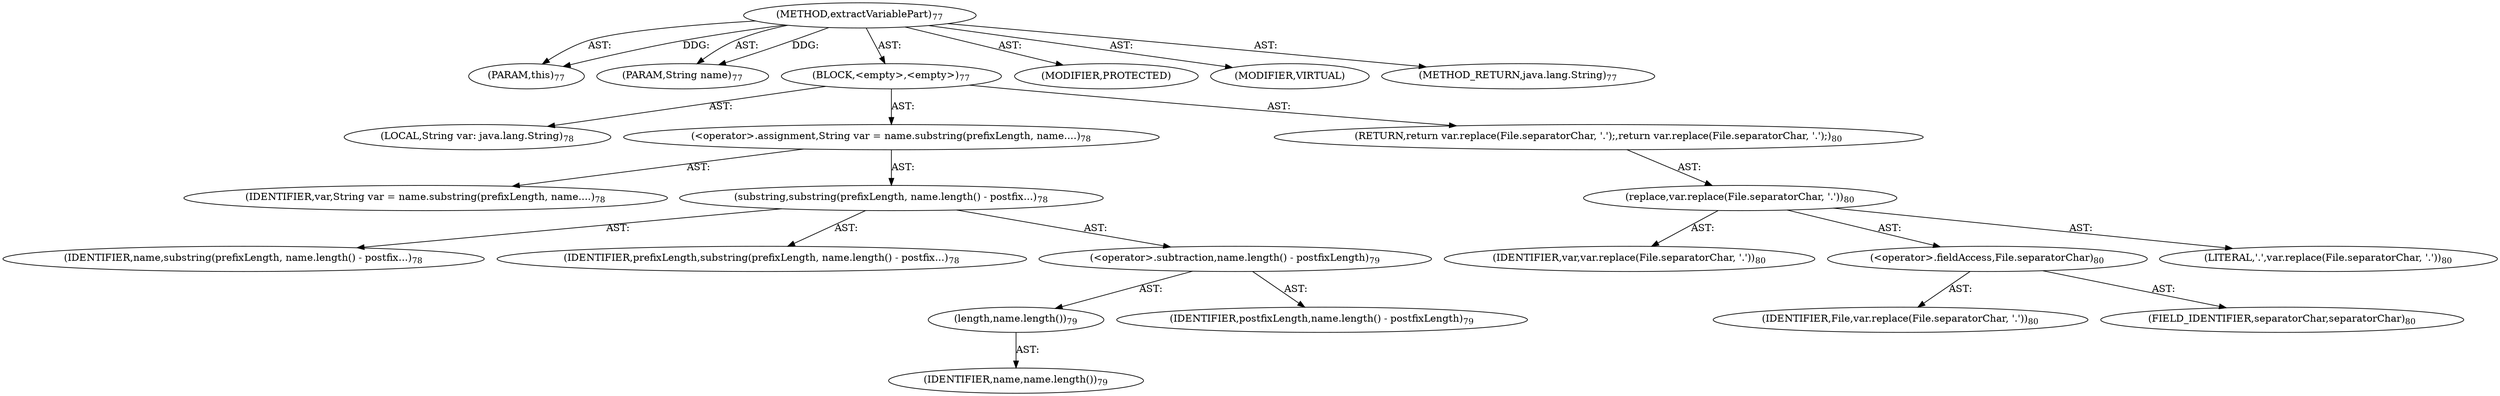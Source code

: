 digraph "extractVariablePart" {  
"111669149696" [label = <(METHOD,extractVariablePart)<SUB>77</SUB>> ]
"115964116992" [label = <(PARAM,this)<SUB>77</SUB>> ]
"115964116993" [label = <(PARAM,String name)<SUB>77</SUB>> ]
"25769803776" [label = <(BLOCK,&lt;empty&gt;,&lt;empty&gt;)<SUB>77</SUB>> ]
"94489280512" [label = <(LOCAL,String var: java.lang.String)<SUB>78</SUB>> ]
"30064771072" [label = <(&lt;operator&gt;.assignment,String var = name.substring(prefixLength, name....)<SUB>78</SUB>> ]
"68719476736" [label = <(IDENTIFIER,var,String var = name.substring(prefixLength, name....)<SUB>78</SUB>> ]
"30064771073" [label = <(substring,substring(prefixLength, name.length() - postfix...)<SUB>78</SUB>> ]
"68719476737" [label = <(IDENTIFIER,name,substring(prefixLength, name.length() - postfix...)<SUB>78</SUB>> ]
"68719476738" [label = <(IDENTIFIER,prefixLength,substring(prefixLength, name.length() - postfix...)<SUB>78</SUB>> ]
"30064771074" [label = <(&lt;operator&gt;.subtraction,name.length() - postfixLength)<SUB>79</SUB>> ]
"30064771075" [label = <(length,name.length())<SUB>79</SUB>> ]
"68719476739" [label = <(IDENTIFIER,name,name.length())<SUB>79</SUB>> ]
"68719476740" [label = <(IDENTIFIER,postfixLength,name.length() - postfixLength)<SUB>79</SUB>> ]
"146028888064" [label = <(RETURN,return var.replace(File.separatorChar, '.');,return var.replace(File.separatorChar, '.');)<SUB>80</SUB>> ]
"30064771076" [label = <(replace,var.replace(File.separatorChar, '.'))<SUB>80</SUB>> ]
"68719476741" [label = <(IDENTIFIER,var,var.replace(File.separatorChar, '.'))<SUB>80</SUB>> ]
"30064771077" [label = <(&lt;operator&gt;.fieldAccess,File.separatorChar)<SUB>80</SUB>> ]
"68719476742" [label = <(IDENTIFIER,File,var.replace(File.separatorChar, '.'))<SUB>80</SUB>> ]
"55834574848" [label = <(FIELD_IDENTIFIER,separatorChar,separatorChar)<SUB>80</SUB>> ]
"90194313216" [label = <(LITERAL,'.',var.replace(File.separatorChar, '.'))<SUB>80</SUB>> ]
"133143986176" [label = <(MODIFIER,PROTECTED)> ]
"133143986177" [label = <(MODIFIER,VIRTUAL)> ]
"128849018880" [label = <(METHOD_RETURN,java.lang.String)<SUB>77</SUB>> ]
  "111669149696" -> "115964116992"  [ label = "AST: "] 
  "111669149696" -> "115964116993"  [ label = "AST: "] 
  "111669149696" -> "25769803776"  [ label = "AST: "] 
  "111669149696" -> "133143986176"  [ label = "AST: "] 
  "111669149696" -> "133143986177"  [ label = "AST: "] 
  "111669149696" -> "128849018880"  [ label = "AST: "] 
  "25769803776" -> "94489280512"  [ label = "AST: "] 
  "25769803776" -> "30064771072"  [ label = "AST: "] 
  "25769803776" -> "146028888064"  [ label = "AST: "] 
  "30064771072" -> "68719476736"  [ label = "AST: "] 
  "30064771072" -> "30064771073"  [ label = "AST: "] 
  "30064771073" -> "68719476737"  [ label = "AST: "] 
  "30064771073" -> "68719476738"  [ label = "AST: "] 
  "30064771073" -> "30064771074"  [ label = "AST: "] 
  "30064771074" -> "30064771075"  [ label = "AST: "] 
  "30064771074" -> "68719476740"  [ label = "AST: "] 
  "30064771075" -> "68719476739"  [ label = "AST: "] 
  "146028888064" -> "30064771076"  [ label = "AST: "] 
  "30064771076" -> "68719476741"  [ label = "AST: "] 
  "30064771076" -> "30064771077"  [ label = "AST: "] 
  "30064771076" -> "90194313216"  [ label = "AST: "] 
  "30064771077" -> "68719476742"  [ label = "AST: "] 
  "30064771077" -> "55834574848"  [ label = "AST: "] 
  "111669149696" -> "115964116992"  [ label = "DDG: "] 
  "111669149696" -> "115964116993"  [ label = "DDG: "] 
}
